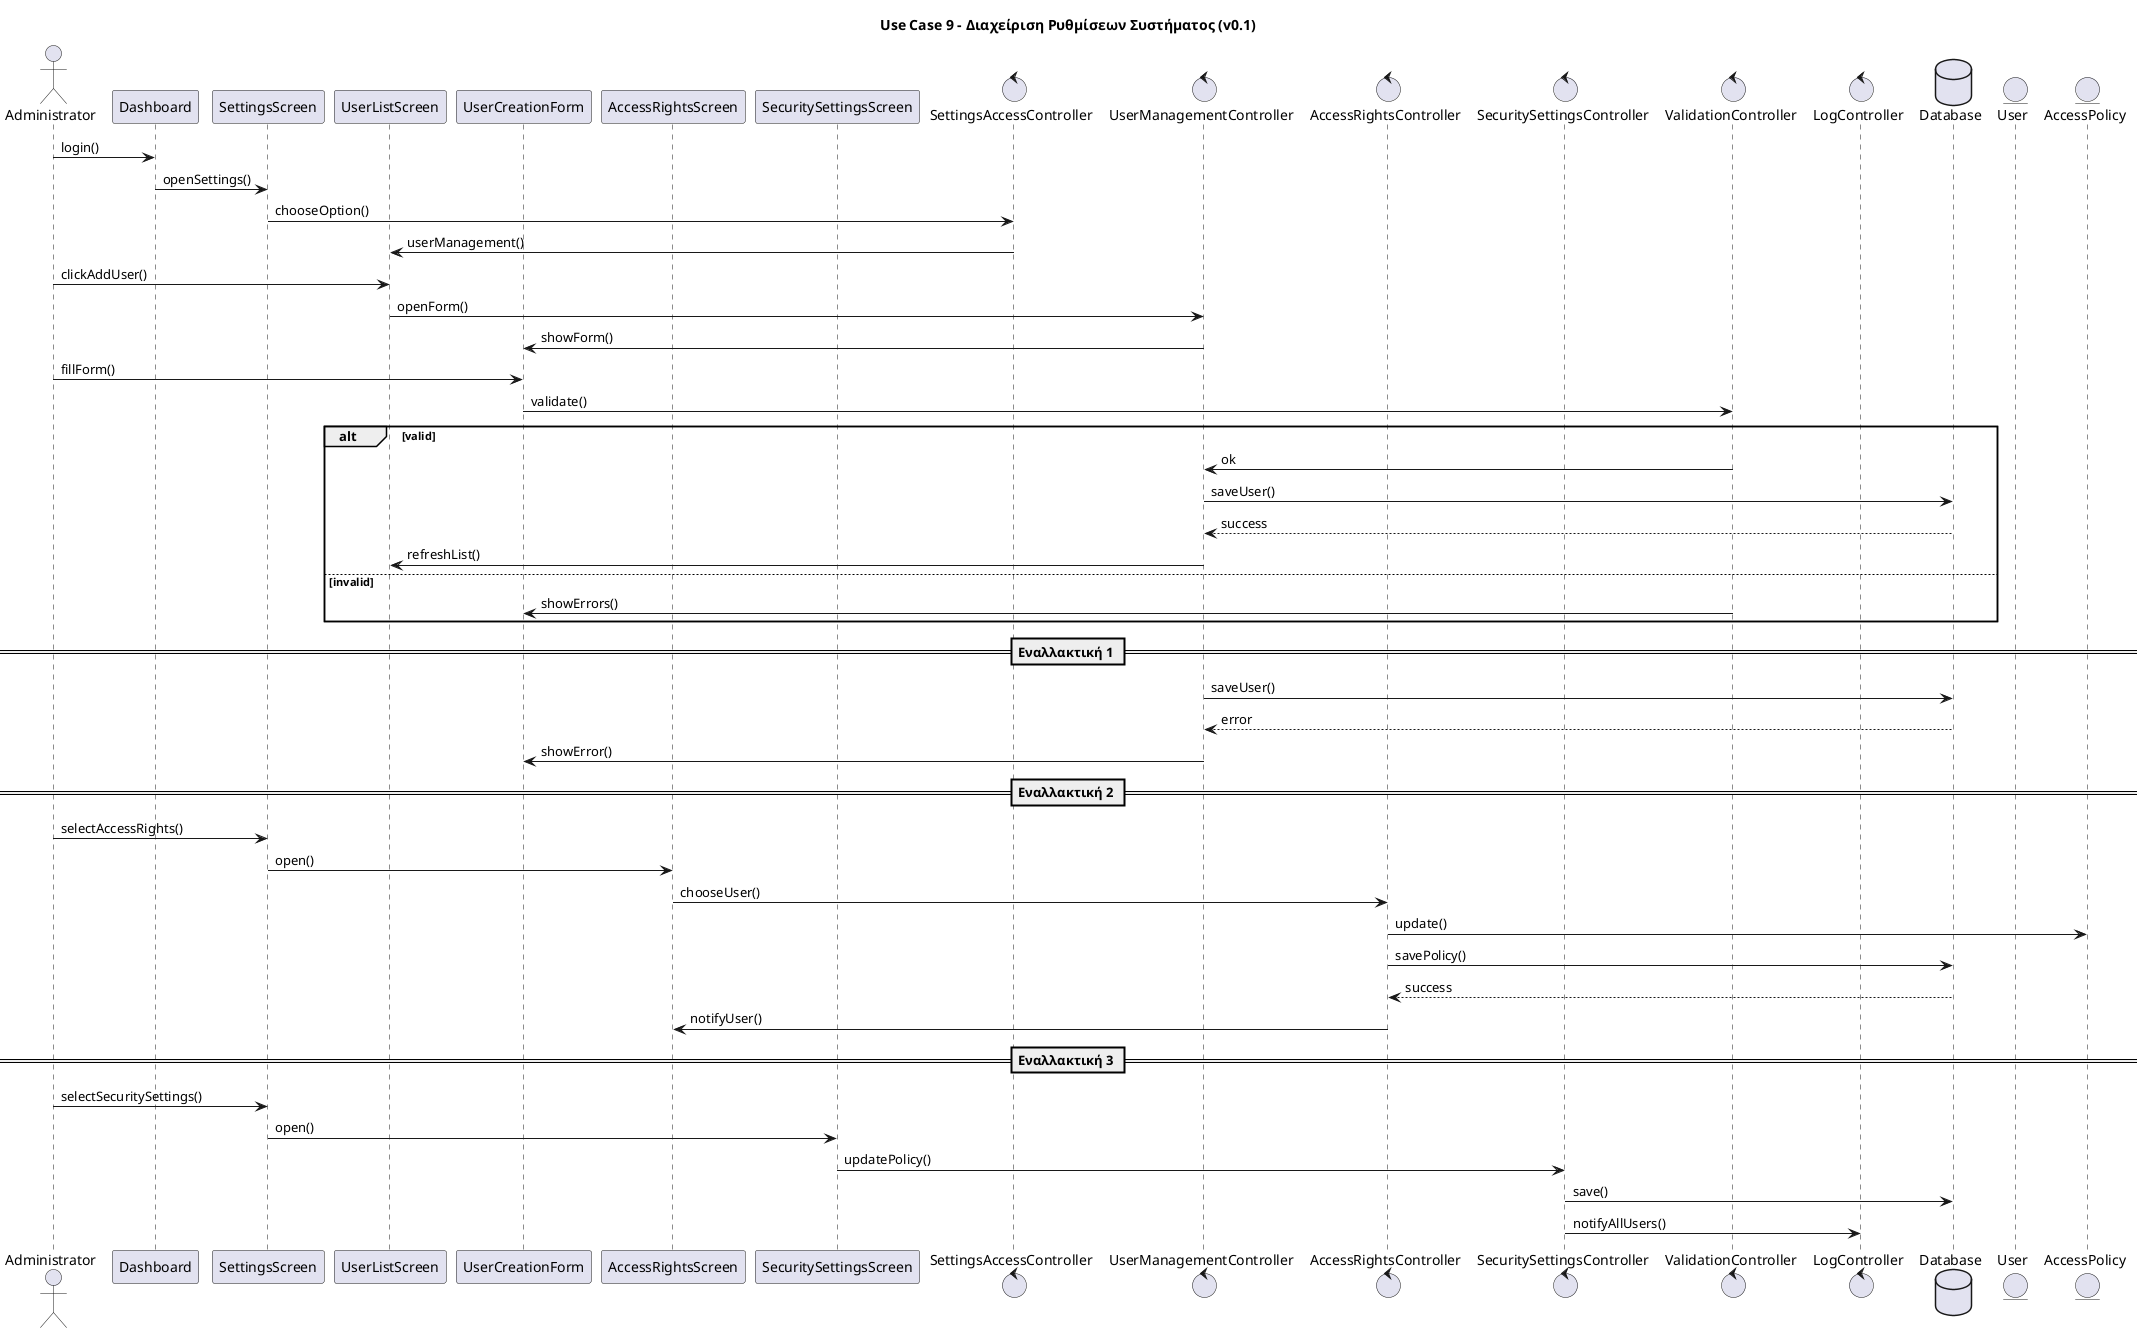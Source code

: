 @startuml
title Use Case 9 – Διαχείριση Ρυθμίσεων Συστήματος (v0.1)

actor Administrator
participant Dashboard
participant SettingsScreen
participant UserListScreen
participant UserCreationForm
participant AccessRightsScreen
participant SecuritySettingsScreen
control SettingsAccessController
control UserManagementController
control AccessRightsController
control SecuritySettingsController
control ValidationController
control LogController
database Database
entity User
entity AccessPolicy

Administrator -> Dashboard : login()
Dashboard -> SettingsScreen : openSettings()
SettingsScreen -> SettingsAccessController : chooseOption()
SettingsAccessController -> UserListScreen : userManagement()

Administrator -> UserListScreen : clickAddUser()
UserListScreen -> UserManagementController : openForm()
UserManagementController -> UserCreationForm : showForm()

Administrator -> UserCreationForm : fillForm()
UserCreationForm -> ValidationController : validate()
alt valid
    ValidationController -> UserManagementController : ok
    UserManagementController -> Database : saveUser()
    Database --> UserManagementController : success
    UserManagementController -> UserListScreen : refreshList()
else invalid
    ValidationController -> UserCreationForm : showErrors()
end

== Εναλλακτική 1 ==
UserManagementController -> Database : saveUser()
Database --> UserManagementController : error
UserManagementController -> UserCreationForm : showError()

== Εναλλακτική 2 ==
Administrator -> SettingsScreen : selectAccessRights()
SettingsScreen -> AccessRightsScreen : open()
AccessRightsScreen -> AccessRightsController : chooseUser()
AccessRightsController -> AccessPolicy : update()
AccessRightsController -> Database : savePolicy()
Database --> AccessRightsController : success
AccessRightsController -> AccessRightsScreen : notifyUser()

== Εναλλακτική 3 ==
Administrator -> SettingsScreen : selectSecuritySettings()
SettingsScreen -> SecuritySettingsScreen : open()
SecuritySettingsScreen -> SecuritySettingsController : updatePolicy()
SecuritySettingsController -> Database : save()
SecuritySettingsController -> LogController : notifyAllUsers()

@enduml
